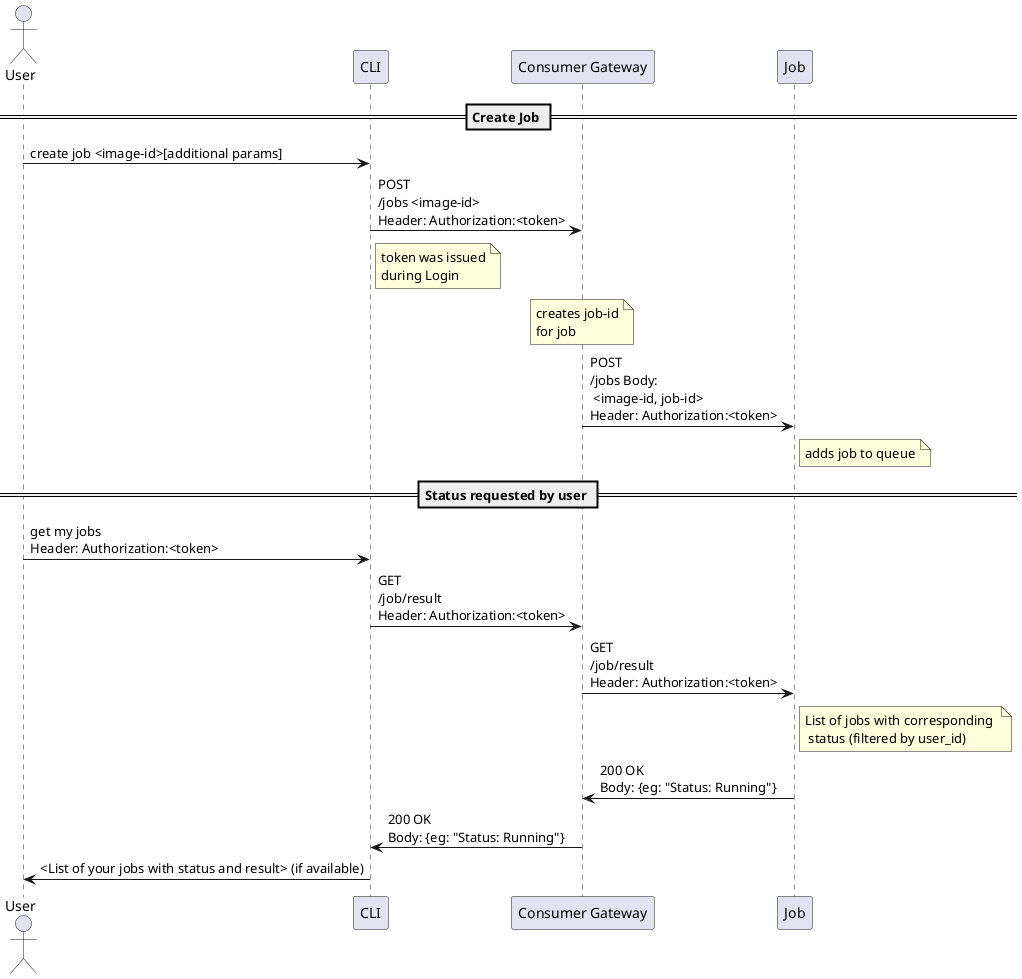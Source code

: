 @startuml
actor "User"


== Create Job ==

User -> CLI: create job <image-id>[additional params]
CLI -> "Consumer Gateway": POST\n/jobs <image-id>\nHeader: Authorization:<token>
note right of CLI: token was issued\nduring Login
note over "Consumer Gateway": creates job-id\nfor job
"Consumer Gateway" -> Job: POST\n/jobs Body:\n <image-id, job-id>\nHeader: Authorization:<token>
note right of Job: adds job to queue


== Status requested by user ==

"User" -> "CLI": get my jobs \nHeader: Authorization:<token>
"CLI" -> "Consumer Gateway": GET\n/job/result \nHeader: Authorization:<token>
"Consumer Gateway" -> "Job": GET\n/job/result \nHeader: Authorization:<token>
note right of Job: List of jobs with corresponding \n status (filtered by user_id)
"Job" -> "Consumer Gateway": 200 OK\nBody: {eg: "Status: Running"}
"Consumer Gateway"->"CLI": 200 OK\nBody: {eg: "Status: Running"}
"CLI"->"User": <List of your jobs with status and result> (if available)

@enduml